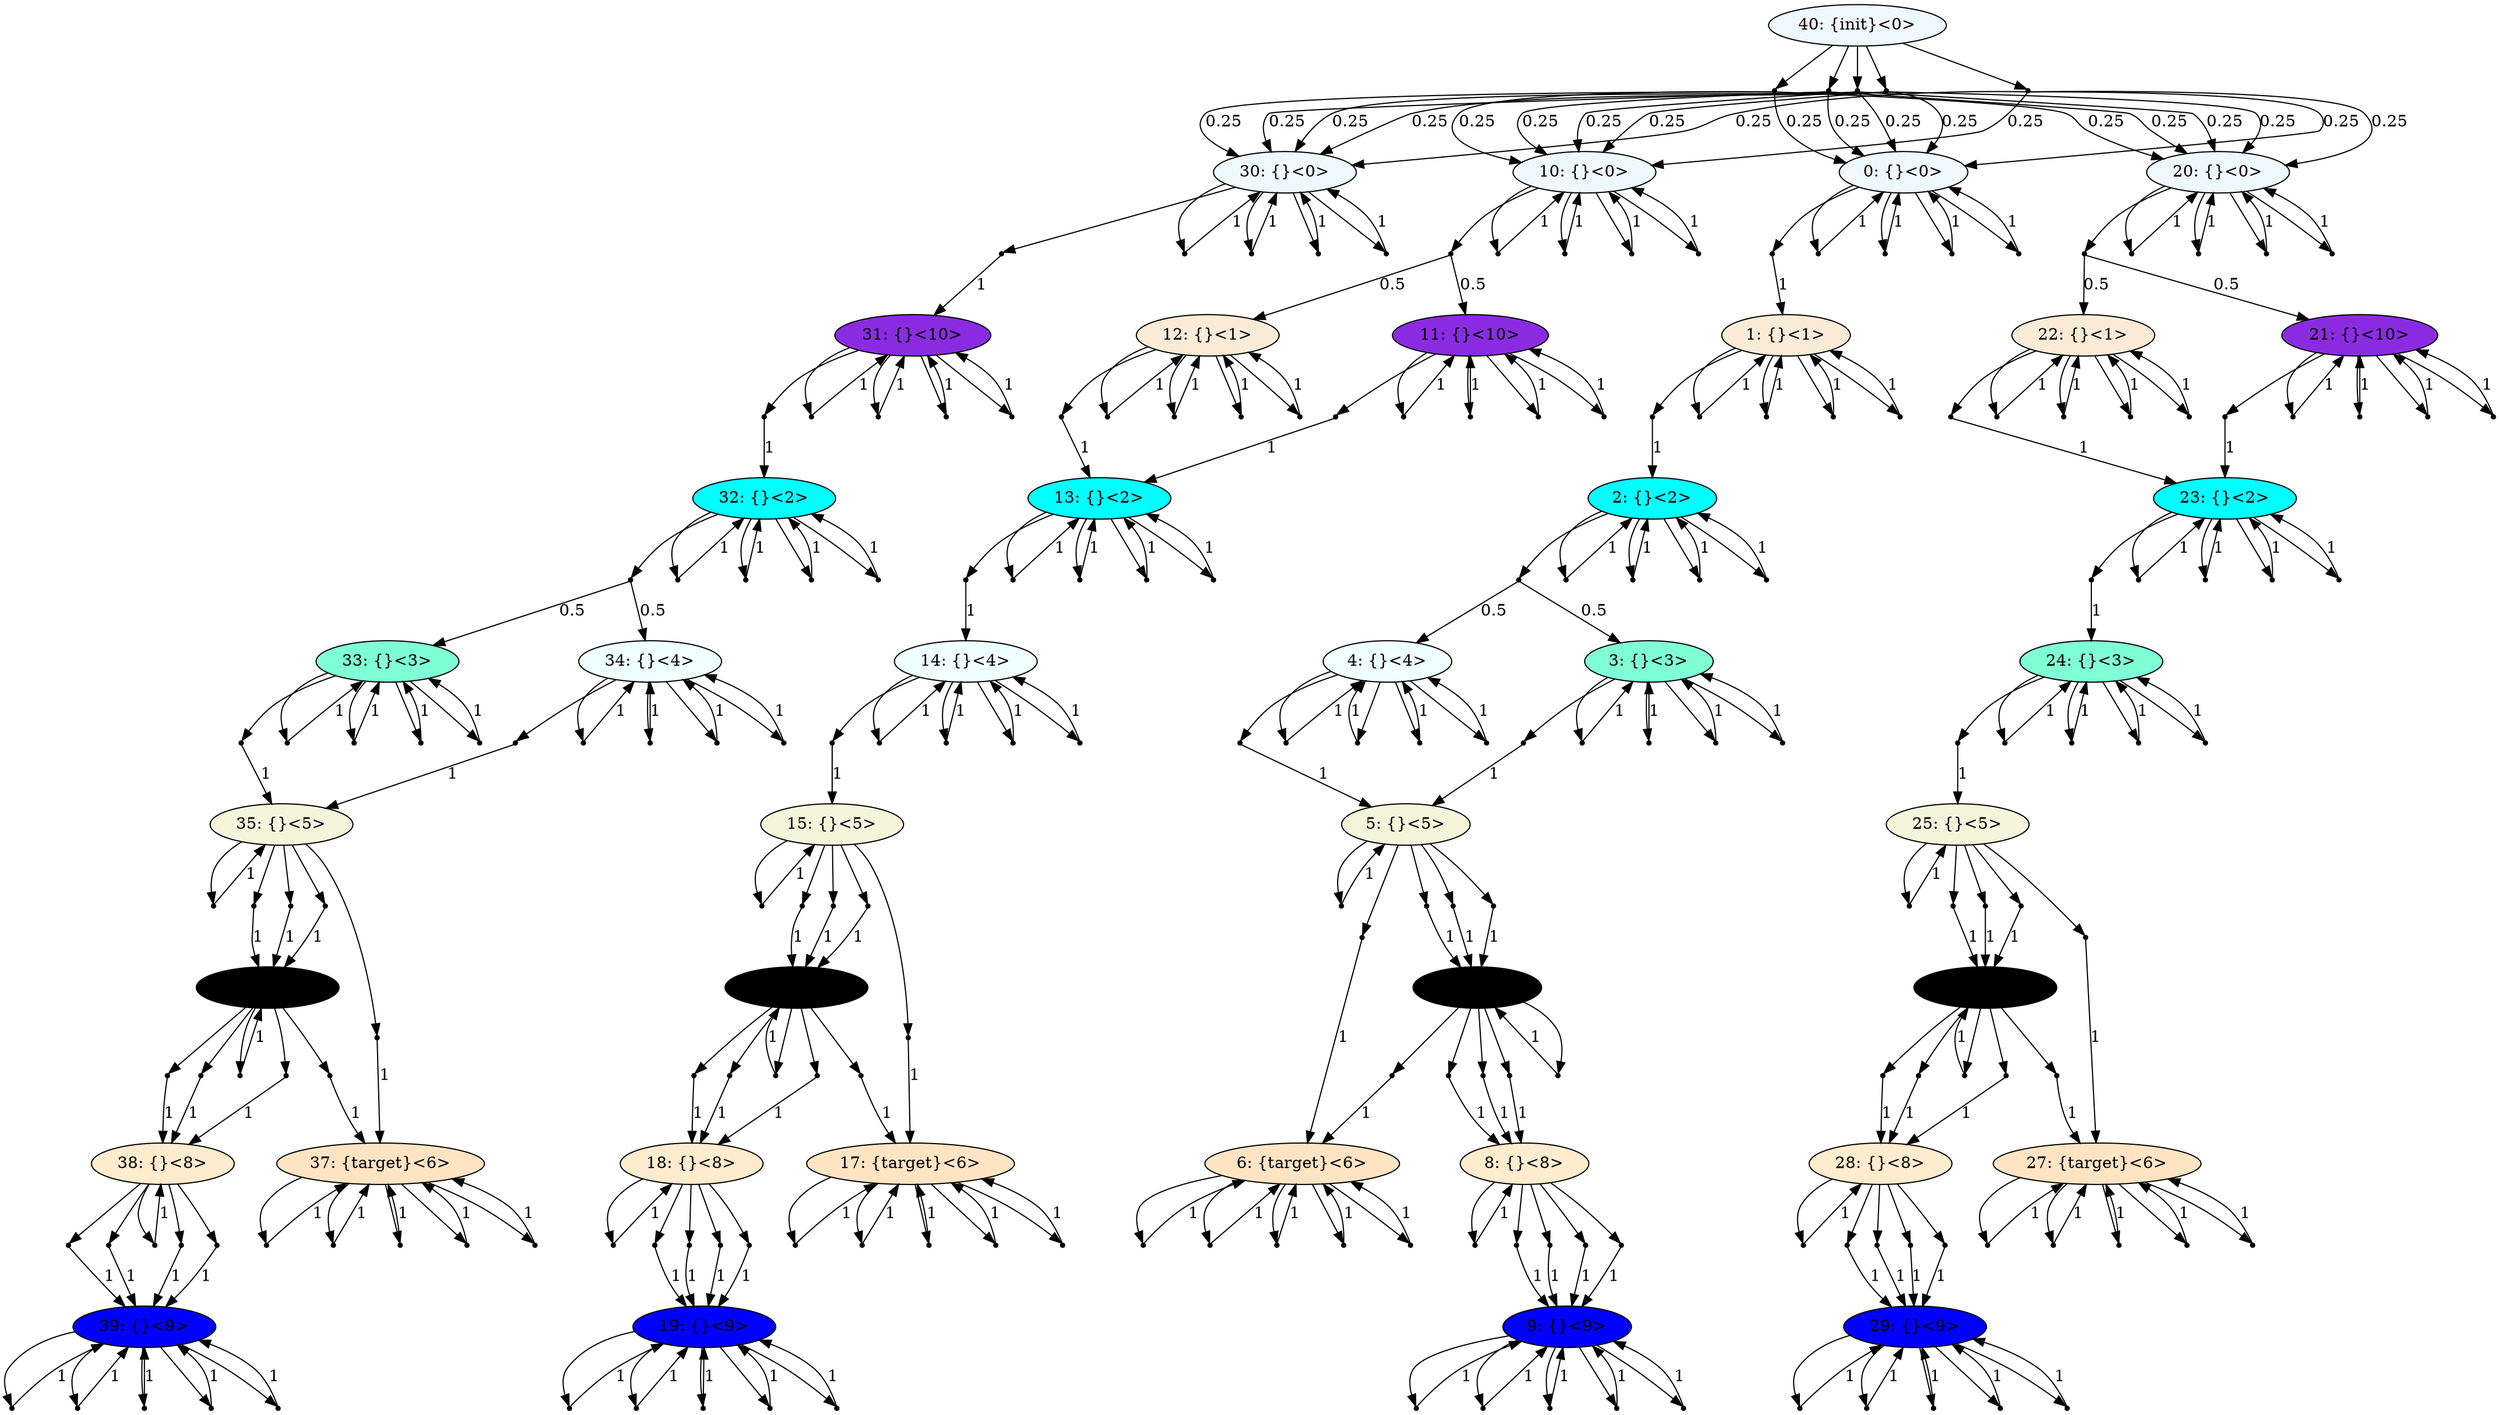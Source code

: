 digraph model {
	0 [ label = "0: {}<0>"style=filled fillcolor="aliceblue" ];
	1 [ label = "1: {}<1>"style=filled fillcolor="antiquewhite" ];
	2 [ label = "2: {}<2>"style=filled fillcolor="aqua" ];
	3 [ label = "3: {}<3>"style=filled fillcolor="aquamarine" ];
	4 [ label = "4: {}<4>"style=filled fillcolor="azure" ];
	5 [ label = "5: {}<5>"style=filled fillcolor="beige" ];
	6 [ label = "6: {target}<6>"style=filled fillcolor="bisque" ];
	7 [ label = "7: {}<7>"style=filled fillcolor="black" ];
	8 [ label = "8: {}<8>"style=filled fillcolor="blanchedalmond" ];
	9 [ label = "9: {}<9>"style=filled fillcolor="blue" ];
	10 [ label = "10: {}<0>"style=filled fillcolor="aliceblue" ];
	11 [ label = "11: {}<10>"style=filled fillcolor="blueviolet" ];
	12 [ label = "12: {}<1>"style=filled fillcolor="antiquewhite" ];
	13 [ label = "13: {}<2>"style=filled fillcolor="aqua" ];
	14 [ label = "14: {}<4>"style=filled fillcolor="azure" ];
	15 [ label = "15: {}<5>"style=filled fillcolor="beige" ];
	16 [ label = "16: {}<7>"style=filled fillcolor="black" ];
	17 [ label = "17: {target}<6>"style=filled fillcolor="bisque" ];
	18 [ label = "18: {}<8>"style=filled fillcolor="blanchedalmond" ];
	19 [ label = "19: {}<9>"style=filled fillcolor="blue" ];
	20 [ label = "20: {}<0>"style=filled fillcolor="aliceblue" ];
	21 [ label = "21: {}<10>"style=filled fillcolor="blueviolet" ];
	22 [ label = "22: {}<1>"style=filled fillcolor="antiquewhite" ];
	23 [ label = "23: {}<2>"style=filled fillcolor="aqua" ];
	24 [ label = "24: {}<3>"style=filled fillcolor="aquamarine" ];
	25 [ label = "25: {}<5>"style=filled fillcolor="beige" ];
	26 [ label = "26: {}<7>"style=filled fillcolor="black" ];
	27 [ label = "27: {target}<6>"style=filled fillcolor="bisque" ];
	28 [ label = "28: {}<8>"style=filled fillcolor="blanchedalmond" ];
	29 [ label = "29: {}<9>"style=filled fillcolor="blue" ];
	30 [ label = "30: {}<0>"style=filled fillcolor="aliceblue" ];
	31 [ label = "31: {}<10>"style=filled fillcolor="blueviolet" ];
	32 [ label = "32: {}<2>"style=filled fillcolor="aqua" ];
	33 [ label = "33: {}<3>"style=filled fillcolor="aquamarine" ];
	34 [ label = "34: {}<4>"style=filled fillcolor="azure" ];
	35 [ label = "35: {}<5>"style=filled fillcolor="beige" ];
	36 [ label = "36: {}<7>"style=filled fillcolor="black" ];
	37 [ label = "37: {target}<6>"style=filled fillcolor="bisque" ];
	38 [ label = "38: {}<8>"style=filled fillcolor="blanchedalmond" ];
	39 [ label = "39: {}<9>"style=filled fillcolor="blue" ];
	40 [ label = "40: {init}<0>"style=filled fillcolor="aliceblue" ];
	"0c0" [shape = "point"];
	0 -> "0c0";
	"0c0" -> 1 [ label= "1" ];
	"0c1" [shape = "point"];
	0 -> "0c1";
	"0c1" -> 0 [ label= "1" ];
	"0c2" [shape = "point"];
	0 -> "0c2";
	"0c2" -> 0 [ label= "1" ];
	"0c3" [shape = "point"];
	0 -> "0c3";
	"0c3" -> 0 [ label= "1" ];
	"0c4" [shape = "point"];
	0 -> "0c4";
	"0c4" -> 0 [ label= "1" ];
	"1c0" [shape = "point"];
	1 -> "1c0";
	"1c0" -> 2 [ label= "1" ];
	"1c1" [shape = "point"];
	1 -> "1c1";
	"1c1" -> 1 [ label= "1" ];
	"1c2" [shape = "point"];
	1 -> "1c2";
	"1c2" -> 1 [ label= "1" ];
	"1c3" [shape = "point"];
	1 -> "1c3";
	"1c3" -> 1 [ label= "1" ];
	"1c4" [shape = "point"];
	1 -> "1c4";
	"1c4" -> 1 [ label= "1" ];
	"2c0" [shape = "point"];
	2 -> "2c0";
	"2c0" -> 3 [ label= "0.5" ];
	"2c0" -> 4 [ label= "0.5" ];
	"2c1" [shape = "point"];
	2 -> "2c1";
	"2c1" -> 2 [ label= "1" ];
	"2c2" [shape = "point"];
	2 -> "2c2";
	"2c2" -> 2 [ label= "1" ];
	"2c3" [shape = "point"];
	2 -> "2c3";
	"2c3" -> 2 [ label= "1" ];
	"2c4" [shape = "point"];
	2 -> "2c4";
	"2c4" -> 2 [ label= "1" ];
	"3c0" [shape = "point"];
	3 -> "3c0";
	"3c0" -> 5 [ label= "1" ];
	"3c1" [shape = "point"];
	3 -> "3c1";
	"3c1" -> 3 [ label= "1" ];
	"3c2" [shape = "point"];
	3 -> "3c2";
	"3c2" -> 3 [ label= "1" ];
	"3c3" [shape = "point"];
	3 -> "3c3";
	"3c3" -> 3 [ label= "1" ];
	"3c4" [shape = "point"];
	3 -> "3c4";
	"3c4" -> 3 [ label= "1" ];
	"4c0" [shape = "point"];
	4 -> "4c0";
	"4c0" -> 5 [ label= "1" ];
	"4c1" [shape = "point"];
	4 -> "4c1";
	"4c1" -> 4 [ label= "1" ];
	"4c2" [shape = "point"];
	4 -> "4c2";
	"4c2" -> 4 [ label= "1" ];
	"4c3" [shape = "point"];
	4 -> "4c3";
	"4c3" -> 4 [ label= "1" ];
	"4c4" [shape = "point"];
	4 -> "4c4";
	"4c4" -> 4 [ label= "1" ];
	"5c0" [shape = "point"];
	5 -> "5c0";
	"5c0" -> 5 [ label= "1" ];
	"5c1" [shape = "point"];
	5 -> "5c1";
	"5c1" -> 6 [ label= "1" ];
	"5c2" [shape = "point"];
	5 -> "5c2";
	"5c2" -> 7 [ label= "1" ];
	"5c3" [shape = "point"];
	5 -> "5c3";
	"5c3" -> 7 [ label= "1" ];
	"5c4" [shape = "point"];
	5 -> "5c4";
	"5c4" -> 7 [ label= "1" ];
	"6c0" [shape = "point"];
	6 -> "6c0";
	"6c0" -> 6 [ label= "1" ];
	"6c1" [shape = "point"];
	6 -> "6c1";
	"6c1" -> 6 [ label= "1" ];
	"6c2" [shape = "point"];
	6 -> "6c2";
	"6c2" -> 6 [ label= "1" ];
	"6c3" [shape = "point"];
	6 -> "6c3";
	"6c3" -> 6 [ label= "1" ];
	"6c4" [shape = "point"];
	6 -> "6c4";
	"6c4" -> 6 [ label= "1" ];
	"7c0" [shape = "point"];
	7 -> "7c0";
	"7c0" -> 7 [ label= "1" ];
	"7c1" [shape = "point"];
	7 -> "7c1";
	"7c1" -> 6 [ label= "1" ];
	"7c2" [shape = "point"];
	7 -> "7c2";
	"7c2" -> 8 [ label= "1" ];
	"7c3" [shape = "point"];
	7 -> "7c3";
	"7c3" -> 8 [ label= "1" ];
	"7c4" [shape = "point"];
	7 -> "7c4";
	"7c4" -> 8 [ label= "1" ];
	"8c0" [shape = "point"];
	8 -> "8c0";
	"8c0" -> 8 [ label= "1" ];
	"8c1" [shape = "point"];
	8 -> "8c1";
	"8c1" -> 9 [ label= "1" ];
	"8c2" [shape = "point"];
	8 -> "8c2";
	"8c2" -> 9 [ label= "1" ];
	"8c3" [shape = "point"];
	8 -> "8c3";
	"8c3" -> 9 [ label= "1" ];
	"8c4" [shape = "point"];
	8 -> "8c4";
	"8c4" -> 9 [ label= "1" ];
	"9c0" [shape = "point"];
	9 -> "9c0";
	"9c0" -> 9 [ label= "1" ];
	"9c1" [shape = "point"];
	9 -> "9c1";
	"9c1" -> 9 [ label= "1" ];
	"9c2" [shape = "point"];
	9 -> "9c2";
	"9c2" -> 9 [ label= "1" ];
	"9c3" [shape = "point"];
	9 -> "9c3";
	"9c3" -> 9 [ label= "1" ];
	"9c4" [shape = "point"];
	9 -> "9c4";
	"9c4" -> 9 [ label= "1" ];
	"10c0" [shape = "point"];
	10 -> "10c0";
	"10c0" -> 11 [ label= "0.5" ];
	"10c0" -> 12 [ label= "0.5" ];
	"10c1" [shape = "point"];
	10 -> "10c1";
	"10c1" -> 10 [ label= "1" ];
	"10c2" [shape = "point"];
	10 -> "10c2";
	"10c2" -> 10 [ label= "1" ];
	"10c3" [shape = "point"];
	10 -> "10c3";
	"10c3" -> 10 [ label= "1" ];
	"10c4" [shape = "point"];
	10 -> "10c4";
	"10c4" -> 10 [ label= "1" ];
	"11c0" [shape = "point"];
	11 -> "11c0";
	"11c0" -> 13 [ label= "1" ];
	"11c1" [shape = "point"];
	11 -> "11c1";
	"11c1" -> 11 [ label= "1" ];
	"11c2" [shape = "point"];
	11 -> "11c2";
	"11c2" -> 11 [ label= "1" ];
	"11c3" [shape = "point"];
	11 -> "11c3";
	"11c3" -> 11 [ label= "1" ];
	"11c4" [shape = "point"];
	11 -> "11c4";
	"11c4" -> 11 [ label= "1" ];
	"12c0" [shape = "point"];
	12 -> "12c0";
	"12c0" -> 13 [ label= "1" ];
	"12c1" [shape = "point"];
	12 -> "12c1";
	"12c1" -> 12 [ label= "1" ];
	"12c2" [shape = "point"];
	12 -> "12c2";
	"12c2" -> 12 [ label= "1" ];
	"12c3" [shape = "point"];
	12 -> "12c3";
	"12c3" -> 12 [ label= "1" ];
	"12c4" [shape = "point"];
	12 -> "12c4";
	"12c4" -> 12 [ label= "1" ];
	"13c0" [shape = "point"];
	13 -> "13c0";
	"13c0" -> 14 [ label= "1" ];
	"13c1" [shape = "point"];
	13 -> "13c1";
	"13c1" -> 13 [ label= "1" ];
	"13c2" [shape = "point"];
	13 -> "13c2";
	"13c2" -> 13 [ label= "1" ];
	"13c3" [shape = "point"];
	13 -> "13c3";
	"13c3" -> 13 [ label= "1" ];
	"13c4" [shape = "point"];
	13 -> "13c4";
	"13c4" -> 13 [ label= "1" ];
	"14c0" [shape = "point"];
	14 -> "14c0";
	"14c0" -> 15 [ label= "1" ];
	"14c1" [shape = "point"];
	14 -> "14c1";
	"14c1" -> 14 [ label= "1" ];
	"14c2" [shape = "point"];
	14 -> "14c2";
	"14c2" -> 14 [ label= "1" ];
	"14c3" [shape = "point"];
	14 -> "14c3";
	"14c3" -> 14 [ label= "1" ];
	"14c4" [shape = "point"];
	14 -> "14c4";
	"14c4" -> 14 [ label= "1" ];
	"15c0" [shape = "point"];
	15 -> "15c0";
	"15c0" -> 15 [ label= "1" ];
	"15c1" [shape = "point"];
	15 -> "15c1";
	"15c1" -> 16 [ label= "1" ];
	"15c2" [shape = "point"];
	15 -> "15c2";
	"15c2" -> 17 [ label= "1" ];
	"15c3" [shape = "point"];
	15 -> "15c3";
	"15c3" -> 16 [ label= "1" ];
	"15c4" [shape = "point"];
	15 -> "15c4";
	"15c4" -> 16 [ label= "1" ];
	"16c0" [shape = "point"];
	16 -> "16c0";
	"16c0" -> 16 [ label= "1" ];
	"16c1" [shape = "point"];
	16 -> "16c1";
	"16c1" -> 18 [ label= "1" ];
	"16c2" [shape = "point"];
	16 -> "16c2";
	"16c2" -> 17 [ label= "1" ];
	"16c3" [shape = "point"];
	16 -> "16c3";
	"16c3" -> 18 [ label= "1" ];
	"16c4" [shape = "point"];
	16 -> "16c4";
	"16c4" -> 18 [ label= "1" ];
	"17c0" [shape = "point"];
	17 -> "17c0";
	"17c0" -> 17 [ label= "1" ];
	"17c1" [shape = "point"];
	17 -> "17c1";
	"17c1" -> 17 [ label= "1" ];
	"17c2" [shape = "point"];
	17 -> "17c2";
	"17c2" -> 17 [ label= "1" ];
	"17c3" [shape = "point"];
	17 -> "17c3";
	"17c3" -> 17 [ label= "1" ];
	"17c4" [shape = "point"];
	17 -> "17c4";
	"17c4" -> 17 [ label= "1" ];
	"18c0" [shape = "point"];
	18 -> "18c0";
	"18c0" -> 18 [ label= "1" ];
	"18c1" [shape = "point"];
	18 -> "18c1";
	"18c1" -> 19 [ label= "1" ];
	"18c2" [shape = "point"];
	18 -> "18c2";
	"18c2" -> 19 [ label= "1" ];
	"18c3" [shape = "point"];
	18 -> "18c3";
	"18c3" -> 19 [ label= "1" ];
	"18c4" [shape = "point"];
	18 -> "18c4";
	"18c4" -> 19 [ label= "1" ];
	"19c0" [shape = "point"];
	19 -> "19c0";
	"19c0" -> 19 [ label= "1" ];
	"19c1" [shape = "point"];
	19 -> "19c1";
	"19c1" -> 19 [ label= "1" ];
	"19c2" [shape = "point"];
	19 -> "19c2";
	"19c2" -> 19 [ label= "1" ];
	"19c3" [shape = "point"];
	19 -> "19c3";
	"19c3" -> 19 [ label= "1" ];
	"19c4" [shape = "point"];
	19 -> "19c4";
	"19c4" -> 19 [ label= "1" ];
	"20c0" [shape = "point"];
	20 -> "20c0";
	"20c0" -> 21 [ label= "0.5" ];
	"20c0" -> 22 [ label= "0.5" ];
	"20c1" [shape = "point"];
	20 -> "20c1";
	"20c1" -> 20 [ label= "1" ];
	"20c2" [shape = "point"];
	20 -> "20c2";
	"20c2" -> 20 [ label= "1" ];
	"20c3" [shape = "point"];
	20 -> "20c3";
	"20c3" -> 20 [ label= "1" ];
	"20c4" [shape = "point"];
	20 -> "20c4";
	"20c4" -> 20 [ label= "1" ];
	"21c0" [shape = "point"];
	21 -> "21c0";
	"21c0" -> 23 [ label= "1" ];
	"21c1" [shape = "point"];
	21 -> "21c1";
	"21c1" -> 21 [ label= "1" ];
	"21c2" [shape = "point"];
	21 -> "21c2";
	"21c2" -> 21 [ label= "1" ];
	"21c3" [shape = "point"];
	21 -> "21c3";
	"21c3" -> 21 [ label= "1" ];
	"21c4" [shape = "point"];
	21 -> "21c4";
	"21c4" -> 21 [ label= "1" ];
	"22c0" [shape = "point"];
	22 -> "22c0";
	"22c0" -> 23 [ label= "1" ];
	"22c1" [shape = "point"];
	22 -> "22c1";
	"22c1" -> 22 [ label= "1" ];
	"22c2" [shape = "point"];
	22 -> "22c2";
	"22c2" -> 22 [ label= "1" ];
	"22c3" [shape = "point"];
	22 -> "22c3";
	"22c3" -> 22 [ label= "1" ];
	"22c4" [shape = "point"];
	22 -> "22c4";
	"22c4" -> 22 [ label= "1" ];
	"23c0" [shape = "point"];
	23 -> "23c0";
	"23c0" -> 24 [ label= "1" ];
	"23c1" [shape = "point"];
	23 -> "23c1";
	"23c1" -> 23 [ label= "1" ];
	"23c2" [shape = "point"];
	23 -> "23c2";
	"23c2" -> 23 [ label= "1" ];
	"23c3" [shape = "point"];
	23 -> "23c3";
	"23c3" -> 23 [ label= "1" ];
	"23c4" [shape = "point"];
	23 -> "23c4";
	"23c4" -> 23 [ label= "1" ];
	"24c0" [shape = "point"];
	24 -> "24c0";
	"24c0" -> 25 [ label= "1" ];
	"24c1" [shape = "point"];
	24 -> "24c1";
	"24c1" -> 24 [ label= "1" ];
	"24c2" [shape = "point"];
	24 -> "24c2";
	"24c2" -> 24 [ label= "1" ];
	"24c3" [shape = "point"];
	24 -> "24c3";
	"24c3" -> 24 [ label= "1" ];
	"24c4" [shape = "point"];
	24 -> "24c4";
	"24c4" -> 24 [ label= "1" ];
	"25c0" [shape = "point"];
	25 -> "25c0";
	"25c0" -> 25 [ label= "1" ];
	"25c1" [shape = "point"];
	25 -> "25c1";
	"25c1" -> 26 [ label= "1" ];
	"25c2" [shape = "point"];
	25 -> "25c2";
	"25c2" -> 26 [ label= "1" ];
	"25c3" [shape = "point"];
	25 -> "25c3";
	"25c3" -> 27 [ label= "1" ];
	"25c4" [shape = "point"];
	25 -> "25c4";
	"25c4" -> 26 [ label= "1" ];
	"26c0" [shape = "point"];
	26 -> "26c0";
	"26c0" -> 26 [ label= "1" ];
	"26c1" [shape = "point"];
	26 -> "26c1";
	"26c1" -> 28 [ label= "1" ];
	"26c2" [shape = "point"];
	26 -> "26c2";
	"26c2" -> 28 [ label= "1" ];
	"26c3" [shape = "point"];
	26 -> "26c3";
	"26c3" -> 27 [ label= "1" ];
	"26c4" [shape = "point"];
	26 -> "26c4";
	"26c4" -> 28 [ label= "1" ];
	"27c0" [shape = "point"];
	27 -> "27c0";
	"27c0" -> 27 [ label= "1" ];
	"27c1" [shape = "point"];
	27 -> "27c1";
	"27c1" -> 27 [ label= "1" ];
	"27c2" [shape = "point"];
	27 -> "27c2";
	"27c2" -> 27 [ label= "1" ];
	"27c3" [shape = "point"];
	27 -> "27c3";
	"27c3" -> 27 [ label= "1" ];
	"27c4" [shape = "point"];
	27 -> "27c4";
	"27c4" -> 27 [ label= "1" ];
	"28c0" [shape = "point"];
	28 -> "28c0";
	"28c0" -> 28 [ label= "1" ];
	"28c1" [shape = "point"];
	28 -> "28c1";
	"28c1" -> 29 [ label= "1" ];
	"28c2" [shape = "point"];
	28 -> "28c2";
	"28c2" -> 29 [ label= "1" ];
	"28c3" [shape = "point"];
	28 -> "28c3";
	"28c3" -> 29 [ label= "1" ];
	"28c4" [shape = "point"];
	28 -> "28c4";
	"28c4" -> 29 [ label= "1" ];
	"29c0" [shape = "point"];
	29 -> "29c0";
	"29c0" -> 29 [ label= "1" ];
	"29c1" [shape = "point"];
	29 -> "29c1";
	"29c1" -> 29 [ label= "1" ];
	"29c2" [shape = "point"];
	29 -> "29c2";
	"29c2" -> 29 [ label= "1" ];
	"29c3" [shape = "point"];
	29 -> "29c3";
	"29c3" -> 29 [ label= "1" ];
	"29c4" [shape = "point"];
	29 -> "29c4";
	"29c4" -> 29 [ label= "1" ];
	"30c0" [shape = "point"];
	30 -> "30c0";
	"30c0" -> 31 [ label= "1" ];
	"30c1" [shape = "point"];
	30 -> "30c1";
	"30c1" -> 30 [ label= "1" ];
	"30c2" [shape = "point"];
	30 -> "30c2";
	"30c2" -> 30 [ label= "1" ];
	"30c3" [shape = "point"];
	30 -> "30c3";
	"30c3" -> 30 [ label= "1" ];
	"30c4" [shape = "point"];
	30 -> "30c4";
	"30c4" -> 30 [ label= "1" ];
	"31c0" [shape = "point"];
	31 -> "31c0";
	"31c0" -> 32 [ label= "1" ];
	"31c1" [shape = "point"];
	31 -> "31c1";
	"31c1" -> 31 [ label= "1" ];
	"31c2" [shape = "point"];
	31 -> "31c2";
	"31c2" -> 31 [ label= "1" ];
	"31c3" [shape = "point"];
	31 -> "31c3";
	"31c3" -> 31 [ label= "1" ];
	"31c4" [shape = "point"];
	31 -> "31c4";
	"31c4" -> 31 [ label= "1" ];
	"32c0" [shape = "point"];
	32 -> "32c0";
	"32c0" -> 33 [ label= "0.5" ];
	"32c0" -> 34 [ label= "0.5" ];
	"32c1" [shape = "point"];
	32 -> "32c1";
	"32c1" -> 32 [ label= "1" ];
	"32c2" [shape = "point"];
	32 -> "32c2";
	"32c2" -> 32 [ label= "1" ];
	"32c3" [shape = "point"];
	32 -> "32c3";
	"32c3" -> 32 [ label= "1" ];
	"32c4" [shape = "point"];
	32 -> "32c4";
	"32c4" -> 32 [ label= "1" ];
	"33c0" [shape = "point"];
	33 -> "33c0";
	"33c0" -> 35 [ label= "1" ];
	"33c1" [shape = "point"];
	33 -> "33c1";
	"33c1" -> 33 [ label= "1" ];
	"33c2" [shape = "point"];
	33 -> "33c2";
	"33c2" -> 33 [ label= "1" ];
	"33c3" [shape = "point"];
	33 -> "33c3";
	"33c3" -> 33 [ label= "1" ];
	"33c4" [shape = "point"];
	33 -> "33c4";
	"33c4" -> 33 [ label= "1" ];
	"34c0" [shape = "point"];
	34 -> "34c0";
	"34c0" -> 35 [ label= "1" ];
	"34c1" [shape = "point"];
	34 -> "34c1";
	"34c1" -> 34 [ label= "1" ];
	"34c2" [shape = "point"];
	34 -> "34c2";
	"34c2" -> 34 [ label= "1" ];
	"34c3" [shape = "point"];
	34 -> "34c3";
	"34c3" -> 34 [ label= "1" ];
	"34c4" [shape = "point"];
	34 -> "34c4";
	"34c4" -> 34 [ label= "1" ];
	"35c0" [shape = "point"];
	35 -> "35c0";
	"35c0" -> 35 [ label= "1" ];
	"35c1" [shape = "point"];
	35 -> "35c1";
	"35c1" -> 36 [ label= "1" ];
	"35c2" [shape = "point"];
	35 -> "35c2";
	"35c2" -> 36 [ label= "1" ];
	"35c3" [shape = "point"];
	35 -> "35c3";
	"35c3" -> 36 [ label= "1" ];
	"35c4" [shape = "point"];
	35 -> "35c4";
	"35c4" -> 37 [ label= "1" ];
	"36c0" [shape = "point"];
	36 -> "36c0";
	"36c0" -> 36 [ label= "1" ];
	"36c1" [shape = "point"];
	36 -> "36c1";
	"36c1" -> 38 [ label= "1" ];
	"36c2" [shape = "point"];
	36 -> "36c2";
	"36c2" -> 38 [ label= "1" ];
	"36c3" [shape = "point"];
	36 -> "36c3";
	"36c3" -> 38 [ label= "1" ];
	"36c4" [shape = "point"];
	36 -> "36c4";
	"36c4" -> 37 [ label= "1" ];
	"37c0" [shape = "point"];
	37 -> "37c0";
	"37c0" -> 37 [ label= "1" ];
	"37c1" [shape = "point"];
	37 -> "37c1";
	"37c1" -> 37 [ label= "1" ];
	"37c2" [shape = "point"];
	37 -> "37c2";
	"37c2" -> 37 [ label= "1" ];
	"37c3" [shape = "point"];
	37 -> "37c3";
	"37c3" -> 37 [ label= "1" ];
	"37c4" [shape = "point"];
	37 -> "37c4";
	"37c4" -> 37 [ label= "1" ];
	"38c0" [shape = "point"];
	38 -> "38c0";
	"38c0" -> 38 [ label= "1" ];
	"38c1" [shape = "point"];
	38 -> "38c1";
	"38c1" -> 39 [ label= "1" ];
	"38c2" [shape = "point"];
	38 -> "38c2";
	"38c2" -> 39 [ label= "1" ];
	"38c3" [shape = "point"];
	38 -> "38c3";
	"38c3" -> 39 [ label= "1" ];
	"38c4" [shape = "point"];
	38 -> "38c4";
	"38c4" -> 39 [ label= "1" ];
	"39c0" [shape = "point"];
	39 -> "39c0";
	"39c0" -> 39 [ label= "1" ];
	"39c1" [shape = "point"];
	39 -> "39c1";
	"39c1" -> 39 [ label= "1" ];
	"39c2" [shape = "point"];
	39 -> "39c2";
	"39c2" -> 39 [ label= "1" ];
	"39c3" [shape = "point"];
	39 -> "39c3";
	"39c3" -> 39 [ label= "1" ];
	"39c4" [shape = "point"];
	39 -> "39c4";
	"39c4" -> 39 [ label= "1" ];
	"40c0" [shape = "point"];
	40 -> "40c0";
	"40c0" -> 0 [ label= "0.25" ];
	"40c0" -> 10 [ label= "0.25" ];
	"40c0" -> 20 [ label= "0.25" ];
	"40c0" -> 30 [ label= "0.25" ];
	"40c1" [shape = "point"];
	40 -> "40c1";
	"40c1" -> 0 [ label= "0.25" ];
	"40c1" -> 10 [ label= "0.25" ];
	"40c1" -> 20 [ label= "0.25" ];
	"40c1" -> 30 [ label= "0.25" ];
	"40c2" [shape = "point"];
	40 -> "40c2";
	"40c2" -> 0 [ label= "0.25" ];
	"40c2" -> 10 [ label= "0.25" ];
	"40c2" -> 20 [ label= "0.25" ];
	"40c2" -> 30 [ label= "0.25" ];
	"40c3" [shape = "point"];
	40 -> "40c3";
	"40c3" -> 0 [ label= "0.25" ];
	"40c3" -> 10 [ label= "0.25" ];
	"40c3" -> 20 [ label= "0.25" ];
	"40c3" -> 30 [ label= "0.25" ];
	"40c4" [shape = "point"];
	40 -> "40c4";
	"40c4" -> 0 [ label= "0.25" ];
	"40c4" -> 10 [ label= "0.25" ];
	"40c4" -> 20 [ label= "0.25" ];
	"40c4" -> 30 [ label= "0.25" ];
}
